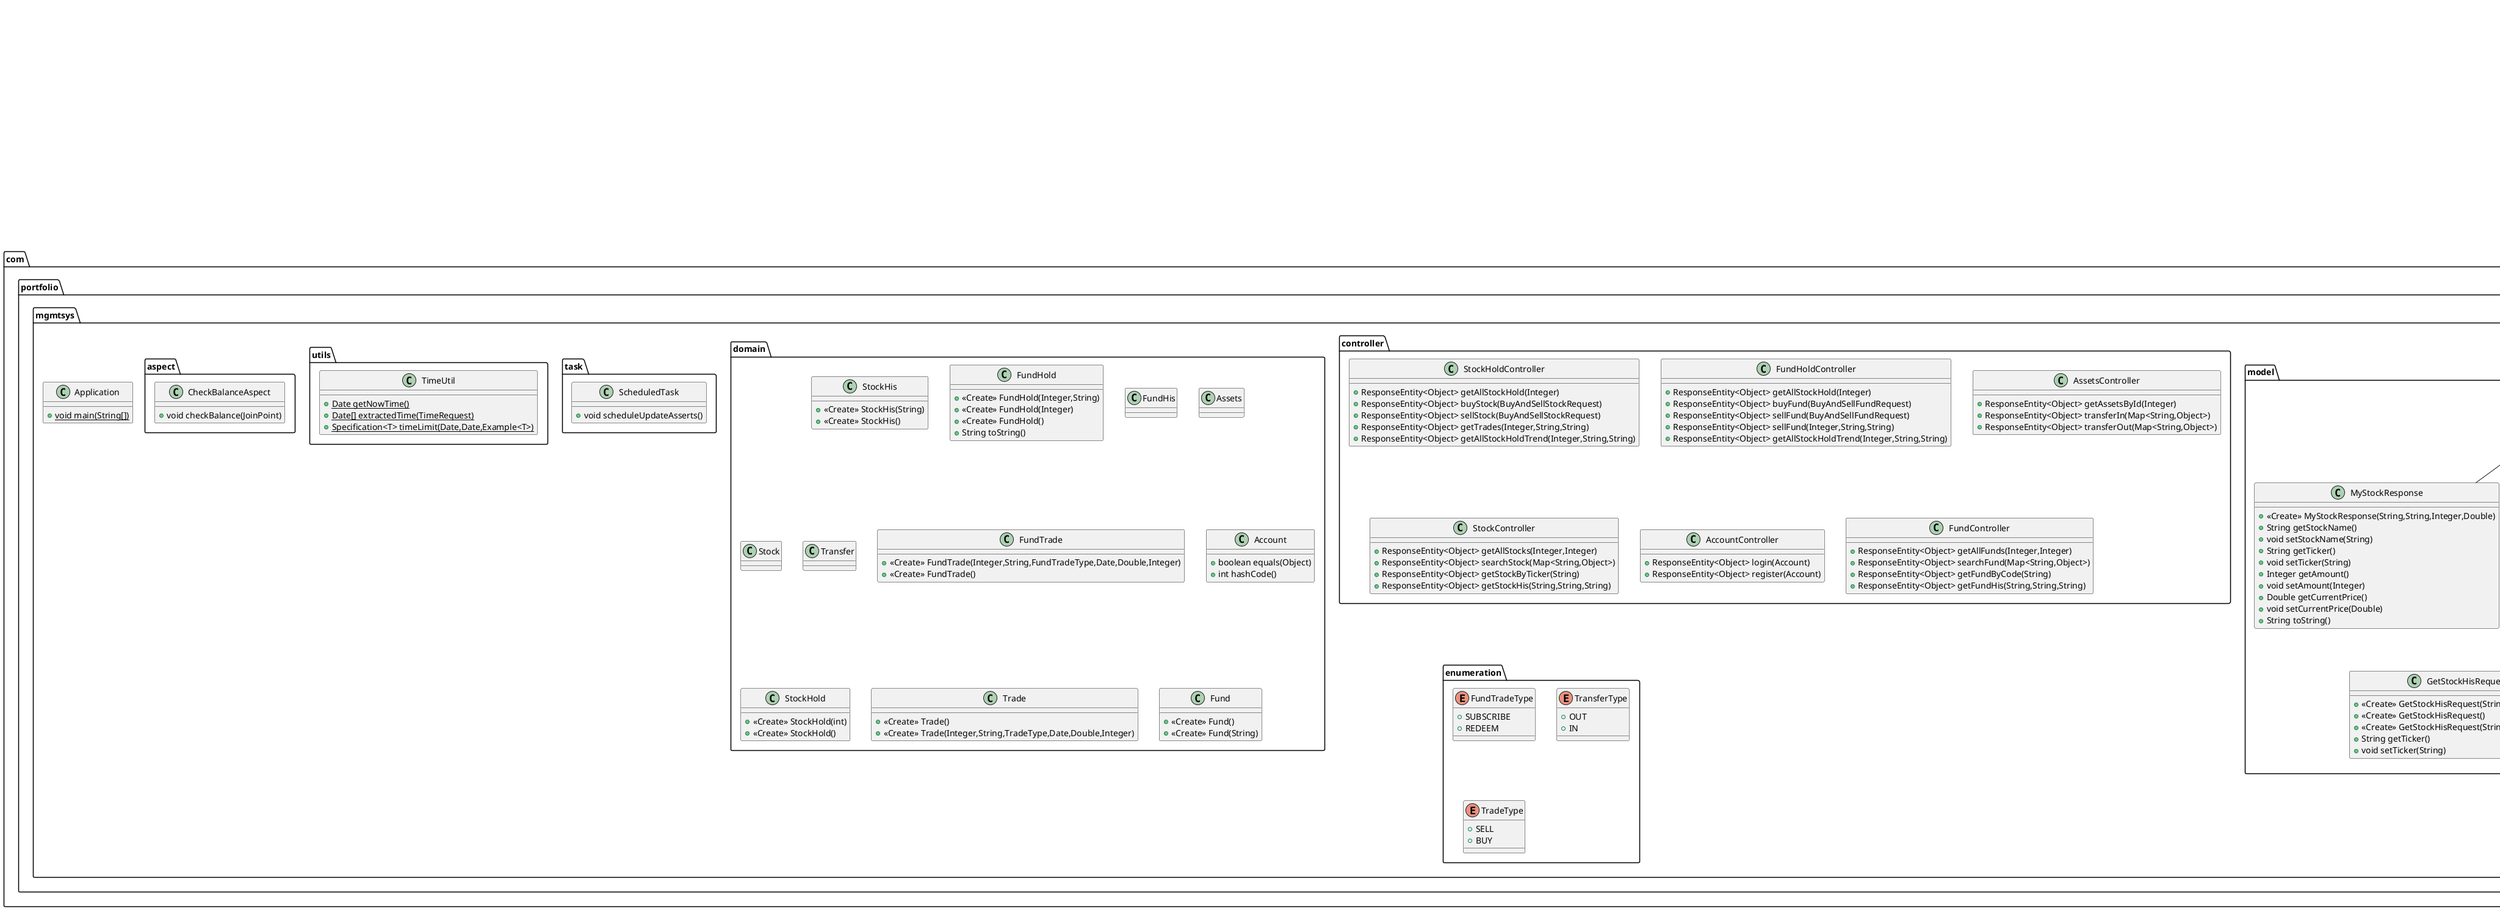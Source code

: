 @startuml
interface com.portfolio.mgmtsys.repository.TransferRepo {
}
interface com.portfolio.mgmtsys.service.StockService {
}
class com.portfolio.mgmtsys.model.Request {
}
interface com.portfolio.mgmtsys.service.FundHoldService {
}
class com.portfolio.mgmtsys.controller.StockHoldController {
+ ResponseEntity<Object> getAllStockHold(Integer)
+ ResponseEntity<Object> buyStock(BuyAndSellStockRequest)
+ ResponseEntity<Object> sellStock(BuyAndSellStockRequest)
+ ResponseEntity<Object> getTrades(Integer,String,String)
+ ResponseEntity<Object> getAllStockHoldTrend(Integer,String,String)
}
class com.portfolio.mgmtsys.domain.StockHis {
+ <<Create>> StockHis(String)
+ <<Create>> StockHis()
}
enum com.portfolio.mgmtsys.enumeration.FundTradeType {
+  SUBSCRIBE
+  REDEEM
}
interface com.portfolio.mgmtsys.service.StockHoldService {
}
class com.portfolio.mgmtsys.domain.FundHold {
+ <<Create>> FundHold(Integer,String)
+ <<Create>> FundHold(Integer)
+ <<Create>> FundHold()
+ String toString()
}
interface com.portfolio.mgmtsys.repository.StockHisRepo {
}
class com.portfolio.mgmtsys.model.MyStockResponse {
+ <<Create>> MyStockResponse(String,String,Integer,Double)
+ String getStockName()
+ void setStockName(String)
+ String getTicker()
+ void setTicker(String)
+ Integer getAmount()
+ void setAmount(Integer)
+ Double getCurrentPrice()
+ void setCurrentPrice(Double)
+ String toString()
}
interface com.portfolio.mgmtsys.service.FundService {
}
interface com.portfolio.mgmtsys.repository.AssetsRepo {
}
interface com.portfolio.mgmtsys.repository.FundTradeRepo {
}
class com.portfolio.mgmtsys.domain.FundHis {
}
interface com.portfolio.mgmtsys.repository.FundRepo {
}
interface com.portfolio.mgmtsys.service.AssetsService {
}
class com.portfolio.mgmtsys.model.GetTrendRequest {
+ <<Create>> GetTrendRequest(Integer,Date,Date)
+ <<Create>> GetTrendRequest()
+ <<Create>> GetTrendRequest(Integer,String,String)
+ Integer getAccountId()
+ void setAccountId(Integer)
}
class com.portfolio.mgmtsys.task.ScheduledTask {
+ void scheduleUpdateAsserts()
}
enum com.portfolio.mgmtsys.enumeration.TransferType {
+  OUT
+  IN
}
class com.portfolio.mgmtsys.model.BuyAndSellStockRequest {
+ Integer getAccountId()
+ void setAccountId(Integer)
+ String getTicker()
+ void setTicker(String)
+ Integer getAmount()
+ void setAmount(Integer)
}
class com.portfolio.mgmtsys.domain.Assets {
}
interface com.portfolio.mgmtsys.repository.AccountRepo {
}
class com.portfolio.mgmtsys.service.impl.FundHoldServiceImpl {
+ List<FundHold> getAllFundHold(Integer)
+ boolean buyFund(BuyAndSellFundRequest)
+ boolean sellFund(BuyAndSellFundRequest)
+ LinkedList<FundTrade> getTrades(GetTradesRequest)
+ LinkedList<GetFundTrendResponse> getAllFundHoldTrend(GetTrendRequest)
}
class com.portfolio.mgmtsys.model.GetFundHisRequest {
+ <<Create>> GetFundHisRequest(String,Date,Date)
+ <<Create>> GetFundHisRequest()
+ <<Create>> GetFundHisRequest(String,String,String)
+ String getCode()
+ void setCode(String)
}
interface com.portfolio.mgmtsys.repository.StockRepo {
}
class com.portfolio.mgmtsys.service.impl.StockHoldServiceImpl {
+ Stock findStockByTicker(String)
+ StockHold findStockHoldByTickerAndAccount(String,Integer)
+ LinkedList<MyStockResponse> getAllStockHold(Integer)
+ boolean buyStock(BuyAndSellStockRequest)
+ boolean sellStock(BuyAndSellStockRequest)
+ LinkedList<Trade> getTrades(GetTradesRequest)
+ LinkedList<GetStockTrendResponse> getAllStockHoldTrend(GetTrendRequest)
+ List<StockHis> findStockHis(String,Date,Date)
}
class com.portfolio.mgmtsys.domain.Stock {
}
class com.portfolio.mgmtsys.utils.TimeUtil {
+ {static} Date getNowTime()
+ {static} Date[] extractedTime(TimeRequest)
+ {static} Specification<T> timeLimit(Date,Date,Example<T>)
}
class com.portfolio.mgmtsys.domain.Transfer {
}
class com.portfolio.mgmtsys.domain.FundTrade {
+ <<Create>> FundTrade(Integer,String,FundTradeType,Date,Double,Integer)
+ <<Create>> FundTrade()
}
class com.portfolio.mgmtsys.aspect.CheckBalanceAspect {
+ void checkBalance(JoinPoint)
}
class com.portfolio.mgmtsys.domain.Account {
+ boolean equals(Object)
+ int hashCode()
}
class com.portfolio.mgmtsys.service.impl.AssetsServiceImpl {
+ Assets getAssetsById(Integer)
+ Assets transferIn(Map<String,Object>)
+ Assets transferOut(Map<String,Object>)
}
class com.portfolio.mgmtsys.model.BuyAndSellFundRequest {
+ Integer getAccountId()
+ void setAccountId(Integer)
+ String getCode()
+ void setCode(String)
+ Integer getAmount()
+ void setAmount(Integer)
+ String toString()
}
class com.portfolio.mgmtsys.model.GetTradesRequest {
+ <<Create>> GetTradesRequest(Integer,Date,Date)
+ <<Create>> GetTradesRequest()
+ <<Create>> GetTradesRequest(Integer,String,String)
+ Integer getAccountId()
+ void setAccountId(Integer)
+ String toString()
}
class com.portfolio.mgmtsys.controller.FundHoldController {
+ ResponseEntity<Object> getAllStockHold(Integer)
+ ResponseEntity<Object> buyFund(BuyAndSellFundRequest)
+ ResponseEntity<Object> sellFund(BuyAndSellFundRequest)
+ ResponseEntity<Object> sellFund(Integer,String,String)
+ ResponseEntity<Object> getAllStockHoldTrend(Integer,String,String)
}
class com.portfolio.mgmtsys.domain.StockHold {
+ <<Create>> StockHold(int)
+ <<Create>> StockHold()
}
class com.portfolio.mgmtsys.controller.AssetsController {
+ ResponseEntity<Object> getAssetsById(Integer)
+ ResponseEntity<Object> transferIn(Map<String,Object>)
+ ResponseEntity<Object> transferOut(Map<String,Object>)
}
interface com.portfolio.mgmtsys.repository.TradeRepo {
}
class com.portfolio.mgmtsys.model.GetStockHisRequest {
+ <<Create>> GetStockHisRequest(String,Date,Date)
+ <<Create>> GetStockHisRequest()
+ <<Create>> GetStockHisRequest(String,String,String)
+ String getTicker()
+ void setTicker(String)
}
enum com.portfolio.mgmtsys.enumeration.TradeType {
+  SELL
+  BUY
}
class com.portfolio.mgmtsys.model.GetFundTrendResponse {
+ String getCode()
+ void setCode(String)
+ List<Double> getPrices()
+ void setPrices(List<Double>)
+ List<Date> getDates()
+ void setDates(List<Date>)
+ String toString()
+ void addDates(Date[])
}
class com.portfolio.mgmtsys.service.impl.AccountServiceImpl {
+ Integer login(Account)
+ Account register(Account)
}
class com.portfolio.mgmtsys.domain.Trade {
+ <<Create>> Trade()
+ <<Create>> Trade(Integer,String,TradeType,Date,Double,Integer)
}
class com.portfolio.mgmtsys.controller.StockController {
+ ResponseEntity<Object> getAllStocks(Integer,Integer)
+ ResponseEntity<Object> searchStock(Map<String,Object>)
+ ResponseEntity<Object> getStockByTicker(String)
+ ResponseEntity<Object> getStockHis(String,String,String)
}
class com.portfolio.mgmtsys.model.Response {
}
class com.portfolio.mgmtsys.controller.AccountController {
+ ResponseEntity<Object> login(Account)
+ ResponseEntity<Object> register(Account)
}
class com.portfolio.mgmtsys.Application {
+ {static} void main(String[])
}
class com.portfolio.mgmtsys.service.impl.FundServiceImpl {
+ List<Fund> getAllFunds(Integer,Integer)
+ List<Fund> searchFund(Map<String,Object>)
+ Fund getFundByCode(String)
+ List<FundHis> getFundHis(GetFundHisRequest)
}
class com.portfolio.mgmtsys.domain.Fund {
+ <<Create>> Fund()
+ <<Create>> Fund(String)
}
class com.portfolio.mgmtsys.model.TimeRequest {
+ <<Create>> TimeRequest(Date,Date)
+ <<Create>> TimeRequest(String,String)
+ <<Create>> TimeRequest()
+ Date getStartTime()
+ void setStartTime(Date)
+ Date getEndTime()
+ void setEndTime(Date)
}
class com.portfolio.mgmtsys.controller.FundController {
+ ResponseEntity<Object> getAllFunds(Integer,Integer)
+ ResponseEntity<Object> searchFund(Map<String,Object>)
+ ResponseEntity<Object> getFundByCode(String)
+ ResponseEntity<Object> getFundHis(String,String,String)
}
interface com.portfolio.mgmtsys.repository.FundHisRepo {
}
interface com.portfolio.mgmtsys.repository.FundHoldRepo {
}
interface com.portfolio.mgmtsys.repository.StockHoldRepo {
}
class com.portfolio.mgmtsys.service.impl.StockServiceImpl {
+ List<Stock> getAllStocks(Integer,Integer)
+ List<Stock> searchStock(Map<String,Object>)
+ Stock getStockByTicker(String)
+ List<StockHis> getStockHis(GetStockHisRequest)
}
interface com.portfolio.mgmtsys.service.AccountService {
}
class com.portfolio.mgmtsys.model.GetStockTrendResponse {
+ String getName()
+ void setName(String)
+ String getTicker()
+ void setTicker(String)
+ List<Double> getPrices()
+ void setPrices(List<Double>)
+ List<Date> getDates()
+ void setDates(List<Date>)
+ String toString()
+ void addDates(Date[])
}


org.springframework.data.jpa.repository.JpaRepository <|-- com.portfolio.mgmtsys.repository.TransferRepo
org.springframework.data.jpa.repository.JpaRepository <|-- com.portfolio.mgmtsys.repository.StockHisRepo
org.springframework.data.jpa.repository.JpaSpecificationExecutor <|-- com.portfolio.mgmtsys.repository.StockHisRepo
com.portfolio.mgmtsys.model.Response <|-- com.portfolio.mgmtsys.model.MyStockResponse
org.springframework.data.jpa.repository.JpaRepository <|-- com.portfolio.mgmtsys.repository.AssetsRepo
org.springframework.data.jpa.repository.JpaRepository <|-- com.portfolio.mgmtsys.repository.FundTradeRepo
org.springframework.data.jpa.repository.JpaSpecificationExecutor <|-- com.portfolio.mgmtsys.repository.FundTradeRepo
org.springframework.data.jpa.repository.JpaRepository <|-- com.portfolio.mgmtsys.repository.FundRepo
com.portfolio.mgmtsys.model.TimeRequest <|-- com.portfolio.mgmtsys.model.GetTrendRequest
com.portfolio.mgmtsys.model.Request <|-- com.portfolio.mgmtsys.model.BuyAndSellStockRequest
org.springframework.data.jpa.repository.JpaRepository <|-- com.portfolio.mgmtsys.repository.AccountRepo
com.portfolio.mgmtsys.service.FundHoldService <|.. com.portfolio.mgmtsys.service.impl.FundHoldServiceImpl
com.portfolio.mgmtsys.model.TimeRequest <|-- com.portfolio.mgmtsys.model.GetFundHisRequest
org.springframework.data.jpa.repository.JpaRepository <|-- com.portfolio.mgmtsys.repository.StockRepo
com.portfolio.mgmtsys.service.StockHoldService <|.. com.portfolio.mgmtsys.service.impl.StockHoldServiceImpl
com.portfolio.mgmtsys.service.AssetsService <|.. com.portfolio.mgmtsys.service.impl.AssetsServiceImpl
com.portfolio.mgmtsys.model.Request <|-- com.portfolio.mgmtsys.model.BuyAndSellFundRequest
com.portfolio.mgmtsys.model.TimeRequest <|-- com.portfolio.mgmtsys.model.GetTradesRequest
org.springframework.data.jpa.repository.JpaRepository <|-- com.portfolio.mgmtsys.repository.TradeRepo
org.springframework.data.jpa.repository.JpaSpecificationExecutor <|-- com.portfolio.mgmtsys.repository.TradeRepo
com.portfolio.mgmtsys.model.TimeRequest <|-- com.portfolio.mgmtsys.model.GetStockHisRequest
com.portfolio.mgmtsys.model.Response <|-- com.portfolio.mgmtsys.model.GetFundTrendResponse
com.portfolio.mgmtsys.service.AccountService <|.. com.portfolio.mgmtsys.service.impl.AccountServiceImpl
com.portfolio.mgmtsys.service.FundService <|.. com.portfolio.mgmtsys.service.impl.FundServiceImpl
com.portfolio.mgmtsys.model.Request <|-- com.portfolio.mgmtsys.model.TimeRequest
org.springframework.data.jpa.repository.JpaRepository <|-- com.portfolio.mgmtsys.repository.FundHisRepo
org.springframework.data.jpa.repository.JpaSpecificationExecutor <|-- com.portfolio.mgmtsys.repository.FundHisRepo
org.springframework.data.jpa.repository.JpaRepository <|-- com.portfolio.mgmtsys.repository.FundHoldRepo
org.springframework.data.jpa.repository.JpaRepository <|-- com.portfolio.mgmtsys.repository.StockHoldRepo
com.portfolio.mgmtsys.service.StockService <|.. com.portfolio.mgmtsys.service.impl.StockServiceImpl
com.portfolio.mgmtsys.model.Response <|-- com.portfolio.mgmtsys.model.GetStockTrendResponse
@enduml